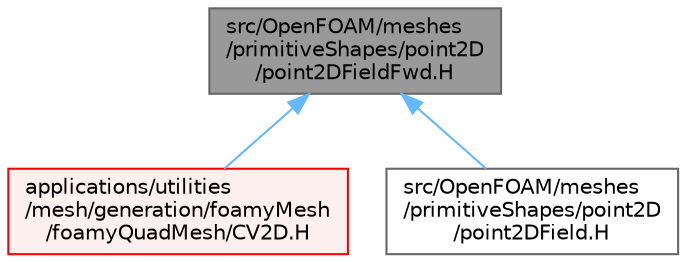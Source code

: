 digraph "src/OpenFOAM/meshes/primitiveShapes/point2D/point2DFieldFwd.H"
{
 // LATEX_PDF_SIZE
  bgcolor="transparent";
  edge [fontname=Helvetica,fontsize=10,labelfontname=Helvetica,labelfontsize=10];
  node [fontname=Helvetica,fontsize=10,shape=box,height=0.2,width=0.4];
  Node1 [id="Node000001",label="src/OpenFOAM/meshes\l/primitiveShapes/point2D\l/point2DFieldFwd.H",height=0.2,width=0.4,color="gray40", fillcolor="grey60", style="filled", fontcolor="black",tooltip=" "];
  Node1 -> Node2 [id="edge1_Node000001_Node000002",dir="back",color="steelblue1",style="solid",tooltip=" "];
  Node2 [id="Node000002",label="applications/utilities\l/mesh/generation/foamyMesh\l/foamyQuadMesh/CV2D.H",height=0.2,width=0.4,color="red", fillcolor="#FFF0F0", style="filled",URL="$CV2D_8H.html",tooltip=" "];
  Node1 -> Node4 [id="edge2_Node000001_Node000004",dir="back",color="steelblue1",style="solid",tooltip=" "];
  Node4 [id="Node000004",label="src/OpenFOAM/meshes\l/primitiveShapes/point2D\l/point2DField.H",height=0.2,width=0.4,color="grey40", fillcolor="white", style="filled",URL="$point2DField_8H.html",tooltip=" "];
}
